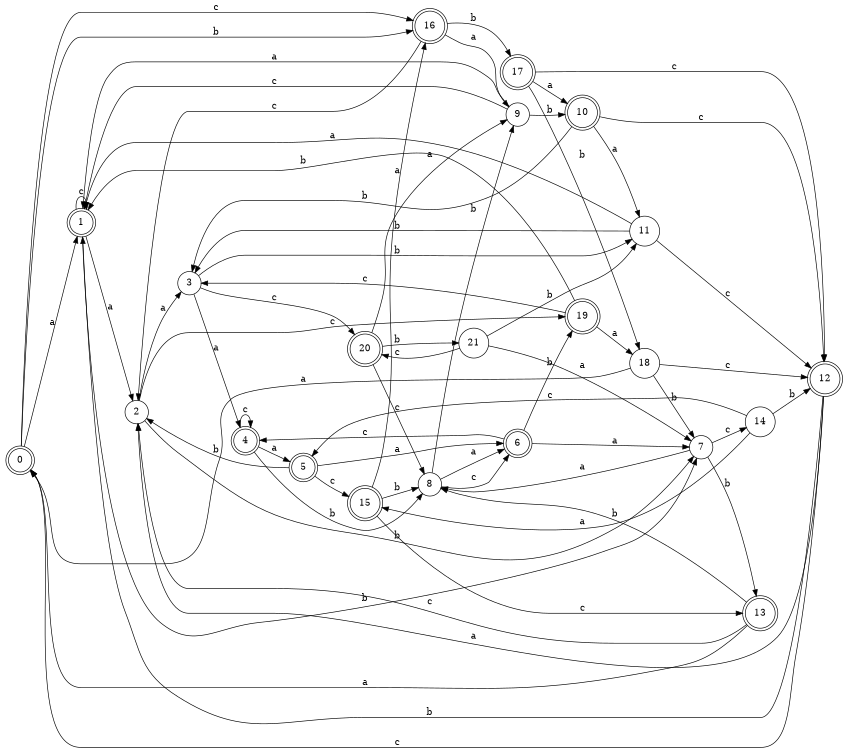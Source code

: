 digraph n18_9 {
__start0 [label="" shape="none"];

rankdir=LR;
size="8,5";

s0 [style="rounded,filled", color="black", fillcolor="white" shape="doublecircle", label="0"];
s1 [style="rounded,filled", color="black", fillcolor="white" shape="doublecircle", label="1"];
s2 [style="filled", color="black", fillcolor="white" shape="circle", label="2"];
s3 [style="filled", color="black", fillcolor="white" shape="circle", label="3"];
s4 [style="rounded,filled", color="black", fillcolor="white" shape="doublecircle", label="4"];
s5 [style="rounded,filled", color="black", fillcolor="white" shape="doublecircle", label="5"];
s6 [style="rounded,filled", color="black", fillcolor="white" shape="doublecircle", label="6"];
s7 [style="filled", color="black", fillcolor="white" shape="circle", label="7"];
s8 [style="filled", color="black", fillcolor="white" shape="circle", label="8"];
s9 [style="filled", color="black", fillcolor="white" shape="circle", label="9"];
s10 [style="rounded,filled", color="black", fillcolor="white" shape="doublecircle", label="10"];
s11 [style="filled", color="black", fillcolor="white" shape="circle", label="11"];
s12 [style="rounded,filled", color="black", fillcolor="white" shape="doublecircle", label="12"];
s13 [style="rounded,filled", color="black", fillcolor="white" shape="doublecircle", label="13"];
s14 [style="filled", color="black", fillcolor="white" shape="circle", label="14"];
s15 [style="rounded,filled", color="black", fillcolor="white" shape="doublecircle", label="15"];
s16 [style="rounded,filled", color="black", fillcolor="white" shape="doublecircle", label="16"];
s17 [style="rounded,filled", color="black", fillcolor="white" shape="doublecircle", label="17"];
s18 [style="filled", color="black", fillcolor="white" shape="circle", label="18"];
s19 [style="rounded,filled", color="black", fillcolor="white" shape="doublecircle", label="19"];
s20 [style="rounded,filled", color="black", fillcolor="white" shape="doublecircle", label="20"];
s21 [style="filled", color="black", fillcolor="white" shape="circle", label="21"];
s0 -> s1 [label="a"];
s0 -> s16 [label="b"];
s0 -> s16 [label="c"];
s1 -> s2 [label="a"];
s1 -> s7 [label="b"];
s1 -> s1 [label="c"];
s2 -> s3 [label="a"];
s2 -> s7 [label="b"];
s2 -> s19 [label="c"];
s3 -> s4 [label="a"];
s3 -> s11 [label="b"];
s3 -> s20 [label="c"];
s4 -> s5 [label="a"];
s4 -> s8 [label="b"];
s4 -> s4 [label="c"];
s5 -> s6 [label="a"];
s5 -> s2 [label="b"];
s5 -> s15 [label="c"];
s6 -> s7 [label="a"];
s6 -> s19 [label="b"];
s6 -> s4 [label="c"];
s7 -> s8 [label="a"];
s7 -> s13 [label="b"];
s7 -> s14 [label="c"];
s8 -> s6 [label="a"];
s8 -> s9 [label="b"];
s8 -> s6 [label="c"];
s9 -> s1 [label="a"];
s9 -> s10 [label="b"];
s9 -> s1 [label="c"];
s10 -> s11 [label="a"];
s10 -> s3 [label="b"];
s10 -> s12 [label="c"];
s11 -> s1 [label="a"];
s11 -> s3 [label="b"];
s11 -> s12 [label="c"];
s12 -> s2 [label="a"];
s12 -> s1 [label="b"];
s12 -> s0 [label="c"];
s13 -> s0 [label="a"];
s13 -> s8 [label="b"];
s13 -> s2 [label="c"];
s14 -> s15 [label="a"];
s14 -> s12 [label="b"];
s14 -> s5 [label="c"];
s15 -> s16 [label="a"];
s15 -> s8 [label="b"];
s15 -> s13 [label="c"];
s16 -> s9 [label="a"];
s16 -> s17 [label="b"];
s16 -> s2 [label="c"];
s17 -> s10 [label="a"];
s17 -> s18 [label="b"];
s17 -> s12 [label="c"];
s18 -> s0 [label="a"];
s18 -> s7 [label="b"];
s18 -> s12 [label="c"];
s19 -> s18 [label="a"];
s19 -> s1 [label="b"];
s19 -> s3 [label="c"];
s20 -> s9 [label="a"];
s20 -> s21 [label="b"];
s20 -> s8 [label="c"];
s21 -> s7 [label="a"];
s21 -> s11 [label="b"];
s21 -> s20 [label="c"];

}